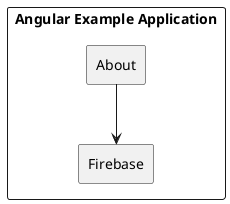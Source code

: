 @startuml
rectangle "Angular Example Application" as app {
    rectangle "About" as about
    rectangle "Firebase" as firebase
    about --> firebase
}
@enduml
